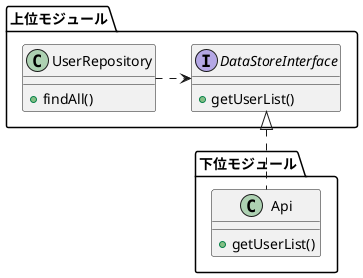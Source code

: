 @startuml 8.3.1

package 上位モジュール {
    class UserRepository {
        +findAll()
    }
    
    interface DataStoreInterface {
        +getUserList()
    }
}

package 下位モジュール {
    class Api {
        +getUserList()
    }
}

UserRepository .> DataStoreInterface
DataStoreInterface <|.. Api

@enduml
